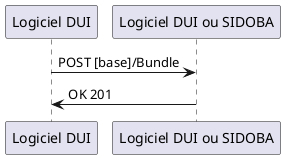 @startuml

"Logiciel DUI" -> "Logiciel DUI ou SIDOBA" : POST [base]/Bundle
"Logiciel DUI" <- "Logiciel DUI ou SIDOBA" : OK 201

@enduml
